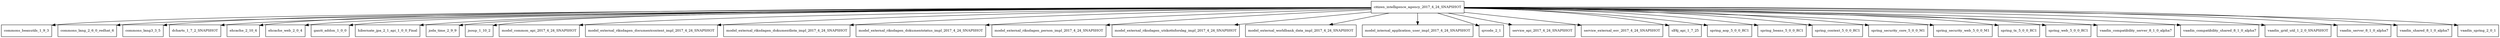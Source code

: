 digraph citizen_intelligence_agency_2017_4_24_SNAPSHOT_dependencies {
  node [shape = box, fontsize=10.0];
  citizen_intelligence_agency_2017_4_24_SNAPSHOT -> commons_beanutils_1_9_3;
  citizen_intelligence_agency_2017_4_24_SNAPSHOT -> commons_lang_2_6_0_redhat_6;
  citizen_intelligence_agency_2017_4_24_SNAPSHOT -> commons_lang3_3_5;
  citizen_intelligence_agency_2017_4_24_SNAPSHOT -> dcharts_1_7_2_SNAPSHOT;
  citizen_intelligence_agency_2017_4_24_SNAPSHOT -> ehcache_2_10_4;
  citizen_intelligence_agency_2017_4_24_SNAPSHOT -> ehcache_web_2_0_4;
  citizen_intelligence_agency_2017_4_24_SNAPSHOT -> gantt_addon_1_0_0;
  citizen_intelligence_agency_2017_4_24_SNAPSHOT -> hibernate_jpa_2_1_api_1_0_0_Final;
  citizen_intelligence_agency_2017_4_24_SNAPSHOT -> joda_time_2_9_9;
  citizen_intelligence_agency_2017_4_24_SNAPSHOT -> jsoup_1_10_2;
  citizen_intelligence_agency_2017_4_24_SNAPSHOT -> model_common_api_2017_4_24_SNAPSHOT;
  citizen_intelligence_agency_2017_4_24_SNAPSHOT -> model_external_riksdagen_documentcontent_impl_2017_4_24_SNAPSHOT;
  citizen_intelligence_agency_2017_4_24_SNAPSHOT -> model_external_riksdagen_dokumentlista_impl_2017_4_24_SNAPSHOT;
  citizen_intelligence_agency_2017_4_24_SNAPSHOT -> model_external_riksdagen_dokumentstatus_impl_2017_4_24_SNAPSHOT;
  citizen_intelligence_agency_2017_4_24_SNAPSHOT -> model_external_riksdagen_person_impl_2017_4_24_SNAPSHOT;
  citizen_intelligence_agency_2017_4_24_SNAPSHOT -> model_external_riksdagen_utskottsforslag_impl_2017_4_24_SNAPSHOT;
  citizen_intelligence_agency_2017_4_24_SNAPSHOT -> model_external_worldbank_data_impl_2017_4_24_SNAPSHOT;
  citizen_intelligence_agency_2017_4_24_SNAPSHOT -> model_internal_application_user_impl_2017_4_24_SNAPSHOT;
  citizen_intelligence_agency_2017_4_24_SNAPSHOT -> qrcode_2_1;
  citizen_intelligence_agency_2017_4_24_SNAPSHOT -> service_api_2017_4_24_SNAPSHOT;
  citizen_intelligence_agency_2017_4_24_SNAPSHOT -> service_external_esv_2017_4_24_SNAPSHOT;
  citizen_intelligence_agency_2017_4_24_SNAPSHOT -> slf4j_api_1_7_25;
  citizen_intelligence_agency_2017_4_24_SNAPSHOT -> spring_aop_5_0_0_RC1;
  citizen_intelligence_agency_2017_4_24_SNAPSHOT -> spring_beans_5_0_0_RC1;
  citizen_intelligence_agency_2017_4_24_SNAPSHOT -> spring_context_5_0_0_RC1;
  citizen_intelligence_agency_2017_4_24_SNAPSHOT -> spring_security_core_5_0_0_M1;
  citizen_intelligence_agency_2017_4_24_SNAPSHOT -> spring_security_web_5_0_0_M1;
  citizen_intelligence_agency_2017_4_24_SNAPSHOT -> spring_tx_5_0_0_RC1;
  citizen_intelligence_agency_2017_4_24_SNAPSHOT -> spring_web_5_0_0_RC1;
  citizen_intelligence_agency_2017_4_24_SNAPSHOT -> vaadin_compatibility_server_8_1_0_alpha7;
  citizen_intelligence_agency_2017_4_24_SNAPSHOT -> vaadin_compatibility_shared_8_1_0_alpha7;
  citizen_intelligence_agency_2017_4_24_SNAPSHOT -> vaadin_grid_util_1_2_0_SNAPSHOT;
  citizen_intelligence_agency_2017_4_24_SNAPSHOT -> vaadin_server_8_1_0_alpha7;
  citizen_intelligence_agency_2017_4_24_SNAPSHOT -> vaadin_shared_8_1_0_alpha7;
  citizen_intelligence_agency_2017_4_24_SNAPSHOT -> vaadin_spring_2_0_1;
}
